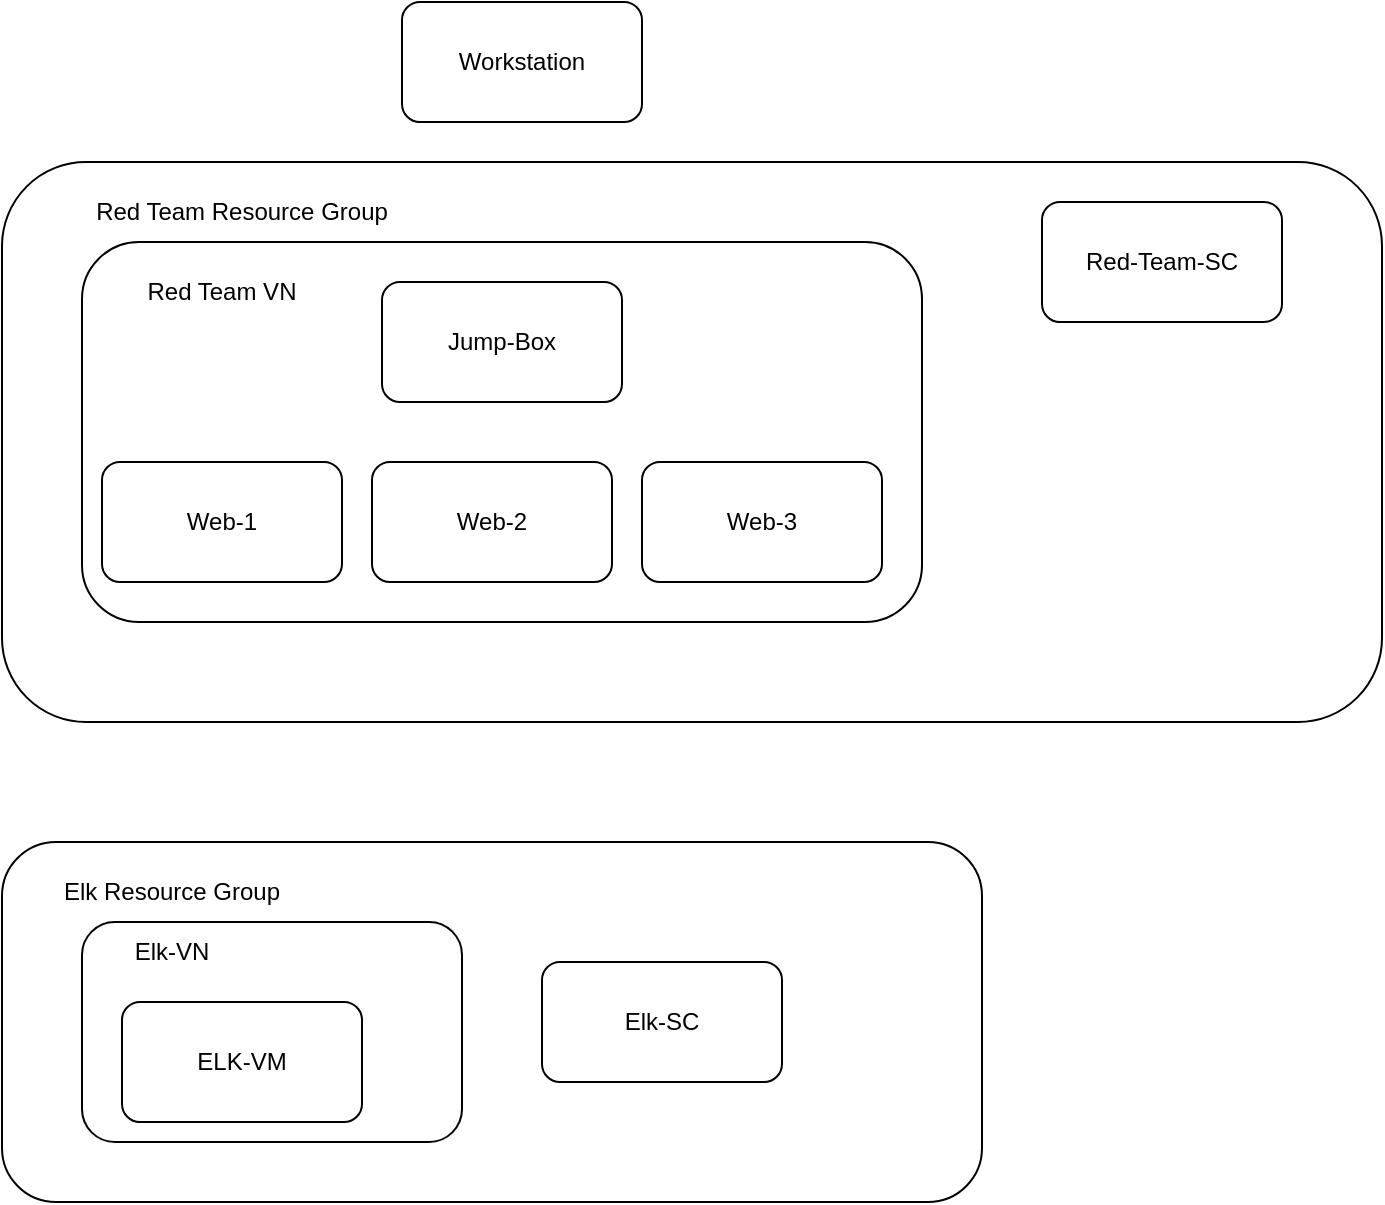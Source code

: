 <mxfile version="18.1.1" type="device"><diagram id="pdUia6VDpHgTpmTayfHm" name="Page-1"><mxGraphModel dx="1422" dy="786" grid="1" gridSize="10" guides="1" tooltips="1" connect="1" arrows="1" fold="1" page="1" pageScale="1" pageWidth="850" pageHeight="1100" math="0" shadow="0"><root><mxCell id="0"/><mxCell id="1" parent="0"/><mxCell id="gI7AVM9LA-wwc2KmsZNu-1" value="Workstation" style="rounded=1;whiteSpace=wrap;html=1;" parent="1" vertex="1"><mxGeometry x="320" y="10" width="120" height="60" as="geometry"/></mxCell><mxCell id="gI7AVM9LA-wwc2KmsZNu-2" value="" style="rounded=1;whiteSpace=wrap;html=1;" parent="1" vertex="1"><mxGeometry x="120" y="90" width="690" height="280" as="geometry"/></mxCell><mxCell id="gI7AVM9LA-wwc2KmsZNu-3" value="Red Team Resource Group" style="text;html=1;strokeColor=none;fillColor=none;align=center;verticalAlign=middle;whiteSpace=wrap;rounded=0;" parent="1" vertex="1"><mxGeometry x="140" y="100" width="200" height="30" as="geometry"/></mxCell><mxCell id="gI7AVM9LA-wwc2KmsZNu-4" value="" style="rounded=1;whiteSpace=wrap;html=1;" parent="1" vertex="1"><mxGeometry x="160" y="130" width="420" height="190" as="geometry"/></mxCell><mxCell id="gI7AVM9LA-wwc2KmsZNu-5" value="" style="rounded=1;whiteSpace=wrap;html=1;" parent="1" vertex="1"><mxGeometry x="120" y="430" width="490" height="180" as="geometry"/></mxCell><mxCell id="gI7AVM9LA-wwc2KmsZNu-6" value="Elk Resource Group" style="text;html=1;strokeColor=none;fillColor=none;align=center;verticalAlign=middle;whiteSpace=wrap;rounded=0;" parent="1" vertex="1"><mxGeometry x="140" y="440" width="130" height="30" as="geometry"/></mxCell><mxCell id="gI7AVM9LA-wwc2KmsZNu-7" value="Red Team VN" style="text;html=1;strokeColor=none;fillColor=none;align=center;verticalAlign=middle;whiteSpace=wrap;rounded=0;" parent="1" vertex="1"><mxGeometry x="180" y="140" width="100" height="30" as="geometry"/></mxCell><mxCell id="gI7AVM9LA-wwc2KmsZNu-9" value="Web-1" style="rounded=1;whiteSpace=wrap;html=1;" parent="1" vertex="1"><mxGeometry x="170" y="240" width="120" height="60" as="geometry"/></mxCell><mxCell id="gI7AVM9LA-wwc2KmsZNu-10" value="Web-2" style="rounded=1;whiteSpace=wrap;html=1;" parent="1" vertex="1"><mxGeometry x="305" y="240" width="120" height="60" as="geometry"/></mxCell><mxCell id="gI7AVM9LA-wwc2KmsZNu-11" value="Web-3" style="rounded=1;whiteSpace=wrap;html=1;" parent="1" vertex="1"><mxGeometry x="440" y="240" width="120" height="60" as="geometry"/></mxCell><mxCell id="gI7AVM9LA-wwc2KmsZNu-13" value="Red-Team-SC" style="rounded=1;whiteSpace=wrap;html=1;" parent="1" vertex="1"><mxGeometry x="640" y="110" width="120" height="60" as="geometry"/></mxCell><mxCell id="gI7AVM9LA-wwc2KmsZNu-14" value="" style="rounded=1;whiteSpace=wrap;html=1;" parent="1" vertex="1"><mxGeometry x="160" y="470" width="190" height="110" as="geometry"/></mxCell><mxCell id="gI7AVM9LA-wwc2KmsZNu-12" value="ELK-VM" style="rounded=1;whiteSpace=wrap;html=1;" parent="1" vertex="1"><mxGeometry x="180" y="510" width="120" height="60" as="geometry"/></mxCell><mxCell id="gI7AVM9LA-wwc2KmsZNu-15" value="Elk-VN" style="text;html=1;strokeColor=none;fillColor=none;align=center;verticalAlign=middle;whiteSpace=wrap;rounded=0;" parent="1" vertex="1"><mxGeometry x="160" y="470" width="90" height="30" as="geometry"/></mxCell><mxCell id="gI7AVM9LA-wwc2KmsZNu-17" value="Elk-SC" style="rounded=1;whiteSpace=wrap;html=1;" parent="1" vertex="1"><mxGeometry x="390" y="490" width="120" height="60" as="geometry"/></mxCell><mxCell id="gI7AVM9LA-wwc2KmsZNu-18" value="Jump-Box" style="rounded=1;whiteSpace=wrap;html=1;" parent="1" vertex="1"><mxGeometry x="310" y="150" width="120" height="60" as="geometry"/></mxCell></root></mxGraphModel></diagram></mxfile>